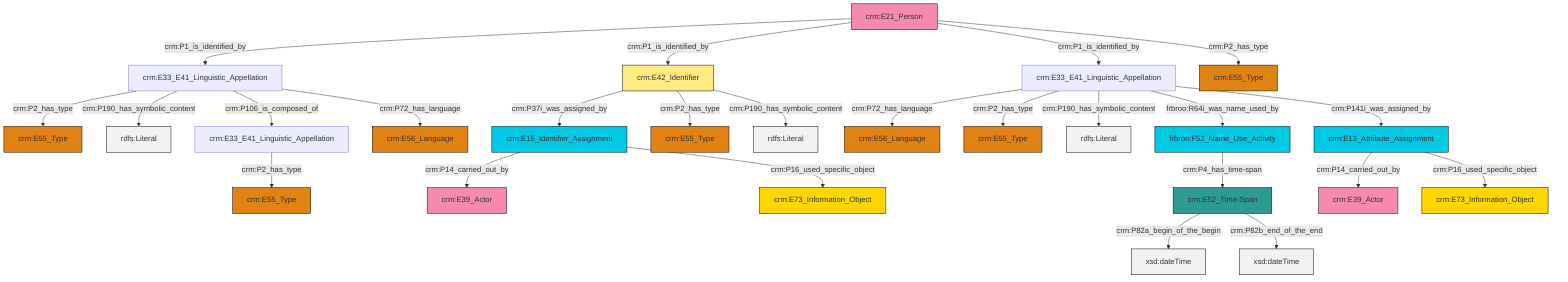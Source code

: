graph TD
classDef Literal fill:#f2f2f2,stroke:#000000;
classDef CRM_Entity fill:#FFFFFF,stroke:#000000;
classDef Temporal_Entity fill:#00C9E6, stroke:#000000;
classDef Type fill:#E18312, stroke:#000000;
classDef Time-Span fill:#2C9C91, stroke:#000000;
classDef Appellation fill:#FFEB7F, stroke:#000000;
classDef Place fill:#008836, stroke:#000000;
classDef Persistent_Item fill:#B266B2, stroke:#000000;
classDef Conceptual_Object fill:#FFD700, stroke:#000000;
classDef Physical_Thing fill:#D2B48C, stroke:#000000;
classDef Actor fill:#f58aad, stroke:#000000;
classDef PC_Classes fill:#4ce600, stroke:#000000;
classDef Multi fill:#cccccc,stroke:#000000;

0["crm:E21_Person"]:::Actor -->|crm:P1_is_identified_by| 4["crm:E33_E41_Linguistic_Appellation"]:::Default
5["crm:E15_Identifier_Assignment"]:::Temporal_Entity -->|crm:P14_carried_out_by| 6["crm:E39_Actor"]:::Actor
9["crm:E33_E41_Linguistic_Appellation"]:::Default -->|crm:P72_has_language| 10["crm:E56_Language"]:::Type
4["crm:E33_E41_Linguistic_Appellation"]:::Default -->|crm:P2_has_type| 13["crm:E55_Type"]:::Type
0["crm:E21_Person"]:::Actor -->|crm:P1_is_identified_by| 14["crm:E42_Identifier"]:::Appellation
2["frbroo:F52_Name_Use_Activity"]:::Temporal_Entity -->|crm:P4_has_time-span| 15["crm:E52_Time-Span"]:::Time-Span
0["crm:E21_Person"]:::Actor -->|crm:P1_is_identified_by| 9["crm:E33_E41_Linguistic_Appellation"]:::Default
4["crm:E33_E41_Linguistic_Appellation"]:::Default -->|crm:P190_has_symbolic_content| 22[rdfs:Literal]:::Literal
23["crm:E33_E41_Linguistic_Appellation"]:::Default -->|crm:P2_has_type| 20["crm:E55_Type"]:::Type
15["crm:E52_Time-Span"]:::Time-Span -->|crm:P82a_begin_of_the_begin| 24[xsd:dateTime]:::Literal
5["crm:E15_Identifier_Assignment"]:::Temporal_Entity -->|crm:P16_used_specific_object| 7["crm:E73_Information_Object"]:::Conceptual_Object
9["crm:E33_E41_Linguistic_Appellation"]:::Default -->|crm:P2_has_type| 26["crm:E55_Type"]:::Type
9["crm:E33_E41_Linguistic_Appellation"]:::Default -->|crm:P190_has_symbolic_content| 28[rdfs:Literal]:::Literal
14["crm:E42_Identifier"]:::Appellation -->|crm:P37i_was_assigned_by| 5["crm:E15_Identifier_Assignment"]:::Temporal_Entity
4["crm:E33_E41_Linguistic_Appellation"]:::Default -->|crm:P106_is_composed_of| 23["crm:E33_E41_Linguistic_Appellation"]:::Default
29["crm:E13_Attribute_Assignment"]:::Temporal_Entity -->|crm:P14_carried_out_by| 16["crm:E39_Actor"]:::Actor
29["crm:E13_Attribute_Assignment"]:::Temporal_Entity -->|crm:P16_used_specific_object| 18["crm:E73_Information_Object"]:::Conceptual_Object
9["crm:E33_E41_Linguistic_Appellation"]:::Default -->|frbroo:R64i_was_name_used_by| 2["frbroo:F52_Name_Use_Activity"]:::Temporal_Entity
14["crm:E42_Identifier"]:::Appellation -->|crm:P2_has_type| 11["crm:E55_Type"]:::Type
4["crm:E33_E41_Linguistic_Appellation"]:::Default -->|crm:P72_has_language| 34["crm:E56_Language"]:::Type
0["crm:E21_Person"]:::Actor -->|crm:P2_has_type| 38["crm:E55_Type"]:::Type
9["crm:E33_E41_Linguistic_Appellation"]:::Default -->|crm:P141i_was_assigned_by| 29["crm:E13_Attribute_Assignment"]:::Temporal_Entity
14["crm:E42_Identifier"]:::Appellation -->|crm:P190_has_symbolic_content| 42[rdfs:Literal]:::Literal
15["crm:E52_Time-Span"]:::Time-Span -->|crm:P82b_end_of_the_end| 45[xsd:dateTime]:::Literal